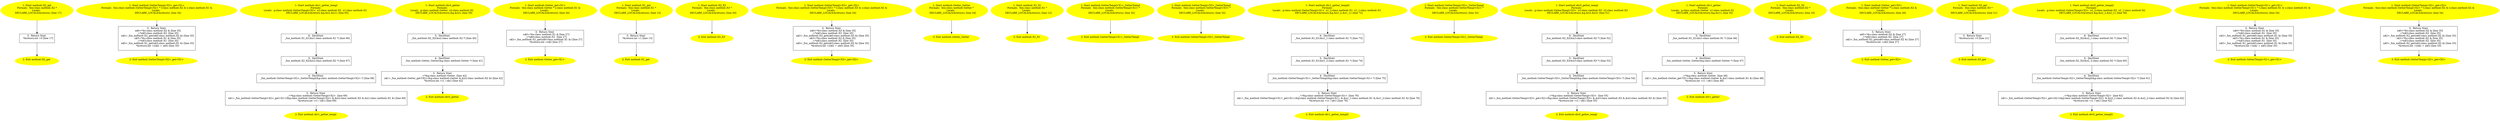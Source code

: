 /* @generated */
digraph iCFG {
"method::X2_get(_ZN6method2X23getEv).3f95c152d065b47a66bdd4899bf84447_3" [label="3:  Return Stmt \n   *&return:int =0 [line 17]\n " shape="box"]
	

	 "method::X2_get(_ZN6method2X23getEv).3f95c152d065b47a66bdd4899bf84447_3" -> "method::X2_get(_ZN6method2X23getEv).3f95c152d065b47a66bdd4899bf84447_2" ;
"method::X2_get(_ZN6method2X23getEv).3f95c152d065b47a66bdd4899bf84447_2" [label="2: Exit method::X2_get \n  " color=yellow style=filled]
	

"method::X2_get(_ZN6method2X23getEv).3f95c152d065b47a66bdd4899bf84447_1" [label="1: Start method::X2_get\nFormals:  this:class method::X2 *\nLocals:  \n   DECLARE_LOCALS(&return); [line 17]\n " color=yellow style=filled]
	

	 "method::X2_get(_ZN6method2X23getEv).3f95c152d065b47a66bdd4899bf84447_1" -> "method::X2_get(_ZN6method2X23getEv).3f95c152d065b47a66bdd4899bf84447_3" ;
"method::GetterTempl<X2>_get<X1>(_ZN6method11GetterTemplINS_2X2EE3getINS_2X1EEEiRS1_RT_).50eaec9bda9895bdc81a6c246d9ea459_3" [label="3:  Return Stmt \n   n$0=*&t:class method::X2 & [line 35]\n  _=*n$0:class method::X2  [line 35]\n  n$2=_fun_method::X2_get(n$0:class method::X2 &) [line 35]\n  n$3=*&s:class method::X1 & [line 35]\n  _=*n$3:class method::X1  [line 35]\n  n$5=_fun_method::X1_get(n$3:class method::X1 &) [line 35]\n  *&return:int =(n$2 + n$5) [line 35]\n " shape="box"]
	

	 "method::GetterTempl<X2>_get<X1>(_ZN6method11GetterTemplINS_2X2EE3getINS_2X1EEEiRS1_RT_).50eaec9bda9895bdc81a6c246d9ea459_3" -> "method::GetterTempl<X2>_get<X1>(_ZN6method11GetterTemplINS_2X2EE3getINS_2X1EEEiRS1_RT_).50eaec9bda9895bdc81a6c246d9ea459_2" ;
"method::GetterTempl<X2>_get<X1>(_ZN6method11GetterTemplINS_2X2EE3getINS_2X1EEEiRS1_RT_).50eaec9bda9895bdc81a6c246d9ea459_2" [label="2: Exit method::GetterTempl<X2>_get<X1> \n  " color=yellow style=filled]
	

"method::GetterTempl<X2>_get<X1>(_ZN6method11GetterTemplINS_2X2EE3getINS_2X1EEEiRS1_RT_).50eaec9bda9895bdc81a6c246d9ea459_1" [label="1: Start method::GetterTempl<X2>_get<X1>\nFormals:  this:class method::GetterTempl<X2> * t:class method::X2 & s:class method::X1 &\nLocals:  \n   DECLARE_LOCALS(&return); [line 34]\n " color=yellow style=filled]
	

	 "method::GetterTempl<X2>_get<X1>(_ZN6method11GetterTemplINS_2X2EE3getINS_2X1EEEiRS1_RT_).50eaec9bda9895bdc81a6c246d9ea459_1" -> "method::GetterTempl<X2>_get<X1>(_ZN6method11GetterTemplINS_2X2EE3getINS_2X1EEEiRS1_RT_).50eaec9bda9895bdc81a6c246d9ea459_3" ;
"method::div1_getter_templ{d41d8cd98f00b204e9800998ecf8427e_ZN6method17div1_getter_templEv}.d19286fd5cb40893bfa6b34994b7f95b_6" [label="6:  DeclStmt \n   _fun_method::X1_X1(&x1:class method::X1 *) [line 66]\n " shape="box"]
	

	 "method::div1_getter_templ{d41d8cd98f00b204e9800998ecf8427e_ZN6method17div1_getter_templEv}.d19286fd5cb40893bfa6b34994b7f95b_6" -> "method::div1_getter_templ{d41d8cd98f00b204e9800998ecf8427e_ZN6method17div1_getter_templEv}.d19286fd5cb40893bfa6b34994b7f95b_5" ;
"method::div1_getter_templ{d41d8cd98f00b204e9800998ecf8427e_ZN6method17div1_getter_templEv}.d19286fd5cb40893bfa6b34994b7f95b_5" [label="5:  DeclStmt \n   _fun_method::X2_X2(&x2:class method::X2 *) [line 67]\n " shape="box"]
	

	 "method::div1_getter_templ{d41d8cd98f00b204e9800998ecf8427e_ZN6method17div1_getter_templEv}.d19286fd5cb40893bfa6b34994b7f95b_5" -> "method::div1_getter_templ{d41d8cd98f00b204e9800998ecf8427e_ZN6method17div1_getter_templEv}.d19286fd5cb40893bfa6b34994b7f95b_4" ;
"method::div1_getter_templ{d41d8cd98f00b204e9800998ecf8427e_ZN6method17div1_getter_templEv}.d19286fd5cb40893bfa6b34994b7f95b_4" [label="4:  DeclStmt \n   _fun_method::GetterTempl<X2>_GetterTempl(&g:class method::GetterTempl<X2> *) [line 68]\n " shape="box"]
	

	 "method::div1_getter_templ{d41d8cd98f00b204e9800998ecf8427e_ZN6method17div1_getter_templEv}.d19286fd5cb40893bfa6b34994b7f95b_4" -> "method::div1_getter_templ{d41d8cd98f00b204e9800998ecf8427e_ZN6method17div1_getter_templEv}.d19286fd5cb40893bfa6b34994b7f95b_3" ;
"method::div1_getter_templ{d41d8cd98f00b204e9800998ecf8427e_ZN6method17div1_getter_templEv}.d19286fd5cb40893bfa6b34994b7f95b_3" [label="3:  Return Stmt \n   _=*&g:class method::GetterTempl<X2>  [line 69]\n  n$1=_fun_method::GetterTempl<X2>_get<X1>(&g:class method::GetterTempl<X2> &,&x2:class method::X2 &,&x1:class method::X1 &) [line 69]\n  *&return:int =(1 / n$1) [line 69]\n " shape="box"]
	

	 "method::div1_getter_templ{d41d8cd98f00b204e9800998ecf8427e_ZN6method17div1_getter_templEv}.d19286fd5cb40893bfa6b34994b7f95b_3" -> "method::div1_getter_templ{d41d8cd98f00b204e9800998ecf8427e_ZN6method17div1_getter_templEv}.d19286fd5cb40893bfa6b34994b7f95b_2" ;
"method::div1_getter_templ{d41d8cd98f00b204e9800998ecf8427e_ZN6method17div1_getter_templEv}.d19286fd5cb40893bfa6b34994b7f95b_2" [label="2: Exit method::div1_getter_templ \n  " color=yellow style=filled]
	

"method::div1_getter_templ{d41d8cd98f00b204e9800998ecf8427e_ZN6method17div1_getter_templEv}.d19286fd5cb40893bfa6b34994b7f95b_1" [label="1: Start method::div1_getter_templ\nFormals: \nLocals:  g:class method::GetterTempl<X2>  x2:class method::X2  x1:class method::X1  \n   DECLARE_LOCALS(&return,&g,&x2,&x1); [line 65]\n " color=yellow style=filled]
	

	 "method::div1_getter_templ{d41d8cd98f00b204e9800998ecf8427e_ZN6method17div1_getter_templEv}.d19286fd5cb40893bfa6b34994b7f95b_1" -> "method::div1_getter_templ{d41d8cd98f00b204e9800998ecf8427e_ZN6method17div1_getter_templEv}.d19286fd5cb40893bfa6b34994b7f95b_6" ;
"method::div0_getter{d41d8cd98f00b204e9800998ecf8427e_ZN6method11div0_getterEv}.b3a69879844798f94a8c9941bccd13fb_5" [label="5:  DeclStmt \n   _fun_method::X2_X2(&x2:class method::X2 *) [line 40]\n " shape="box"]
	

	 "method::div0_getter{d41d8cd98f00b204e9800998ecf8427e_ZN6method11div0_getterEv}.b3a69879844798f94a8c9941bccd13fb_5" -> "method::div0_getter{d41d8cd98f00b204e9800998ecf8427e_ZN6method11div0_getterEv}.b3a69879844798f94a8c9941bccd13fb_4" ;
"method::div0_getter{d41d8cd98f00b204e9800998ecf8427e_ZN6method11div0_getterEv}.b3a69879844798f94a8c9941bccd13fb_4" [label="4:  DeclStmt \n   _fun_method::Getter_Getter(&g:class method::Getter *) [line 41]\n " shape="box"]
	

	 "method::div0_getter{d41d8cd98f00b204e9800998ecf8427e_ZN6method11div0_getterEv}.b3a69879844798f94a8c9941bccd13fb_4" -> "method::div0_getter{d41d8cd98f00b204e9800998ecf8427e_ZN6method11div0_getterEv}.b3a69879844798f94a8c9941bccd13fb_3" ;
"method::div0_getter{d41d8cd98f00b204e9800998ecf8427e_ZN6method11div0_getterEv}.b3a69879844798f94a8c9941bccd13fb_3" [label="3:  Return Stmt \n   _=*&g:class method::Getter  [line 42]\n  n$1=_fun_method::Getter_get<X2>(&g:class method::Getter &,&x2:class method::X2 &) [line 42]\n  *&return:int =(1 / n$1) [line 42]\n " shape="box"]
	

	 "method::div0_getter{d41d8cd98f00b204e9800998ecf8427e_ZN6method11div0_getterEv}.b3a69879844798f94a8c9941bccd13fb_3" -> "method::div0_getter{d41d8cd98f00b204e9800998ecf8427e_ZN6method11div0_getterEv}.b3a69879844798f94a8c9941bccd13fb_2" ;
"method::div0_getter{d41d8cd98f00b204e9800998ecf8427e_ZN6method11div0_getterEv}.b3a69879844798f94a8c9941bccd13fb_2" [label="2: Exit method::div0_getter \n  " color=yellow style=filled]
	

"method::div0_getter{d41d8cd98f00b204e9800998ecf8427e_ZN6method11div0_getterEv}.b3a69879844798f94a8c9941bccd13fb_1" [label="1: Start method::div0_getter\nFormals: \nLocals:  g:class method::Getter  x2:class method::X2  \n   DECLARE_LOCALS(&return,&g,&x2); [line 39]\n " color=yellow style=filled]
	

	 "method::div0_getter{d41d8cd98f00b204e9800998ecf8427e_ZN6method11div0_getterEv}.b3a69879844798f94a8c9941bccd13fb_1" -> "method::div0_getter{d41d8cd98f00b204e9800998ecf8427e_ZN6method11div0_getterEv}.b3a69879844798f94a8c9941bccd13fb_5" ;
"method::Getter_get<X1>(_ZN6method6Getter3getINS_2X1EEEiRT_).80d274ae0eea8a42827f3ee5d82d22ec_3" [label="3:  Return Stmt \n   n$0=*&s:class method::X1 & [line 27]\n  _=*n$0:class method::X1  [line 27]\n  n$2=_fun_method::X1_get(n$0:class method::X1 &) [line 27]\n  *&return:int =n$2 [line 27]\n " shape="box"]
	

	 "method::Getter_get<X1>(_ZN6method6Getter3getINS_2X1EEEiRT_).80d274ae0eea8a42827f3ee5d82d22ec_3" -> "method::Getter_get<X1>(_ZN6method6Getter3getINS_2X1EEEiRT_).80d274ae0eea8a42827f3ee5d82d22ec_2" ;
"method::Getter_get<X1>(_ZN6method6Getter3getINS_2X1EEEiRT_).80d274ae0eea8a42827f3ee5d82d22ec_2" [label="2: Exit method::Getter_get<X1> \n  " color=yellow style=filled]
	

"method::Getter_get<X1>(_ZN6method6Getter3getINS_2X1EEEiRT_).80d274ae0eea8a42827f3ee5d82d22ec_1" [label="1: Start method::Getter_get<X1>\nFormals:  this:class method::Getter * s:class method::X1 &\nLocals:  \n   DECLARE_LOCALS(&return); [line 26]\n " color=yellow style=filled]
	

	 "method::Getter_get<X1>(_ZN6method6Getter3getINS_2X1EEEiRT_).80d274ae0eea8a42827f3ee5d82d22ec_1" -> "method::Getter_get<X1>(_ZN6method6Getter3getINS_2X1EEEiRT_).80d274ae0eea8a42827f3ee5d82d22ec_3" ;
"method::X1_get(_ZN6method2X13getEv).c19bee41d10fec73ba5982eab7aff9bc_3" [label="3:  Return Stmt \n   *&return:int =1 [line 13]\n " shape="box"]
	

	 "method::X1_get(_ZN6method2X13getEv).c19bee41d10fec73ba5982eab7aff9bc_3" -> "method::X1_get(_ZN6method2X13getEv).c19bee41d10fec73ba5982eab7aff9bc_2" ;
"method::X1_get(_ZN6method2X13getEv).c19bee41d10fec73ba5982eab7aff9bc_2" [label="2: Exit method::X1_get \n  " color=yellow style=filled]
	

"method::X1_get(_ZN6method2X13getEv).c19bee41d10fec73ba5982eab7aff9bc_1" [label="1: Start method::X1_get\nFormals:  this:class method::X1 *\nLocals:  \n   DECLARE_LOCALS(&return); [line 13]\n " color=yellow style=filled]
	

	 "method::X1_get(_ZN6method2X13getEv).c19bee41d10fec73ba5982eab7aff9bc_1" -> "method::X1_get(_ZN6method2X13getEv).c19bee41d10fec73ba5982eab7aff9bc_3" ;
"method::X3_X3{_ZN6method2X3C1Ev}.4a21083a9d67665819c3bb8a34a23eb1_2" [label="2: Exit method::X3_X3 \n  " color=yellow style=filled]
	

"method::X3_X3{_ZN6method2X3C1Ev}.4a21083a9d67665819c3bb8a34a23eb1_1" [label="1: Start method::X3_X3\nFormals:  this:class method::X3 *\nLocals:  \n   DECLARE_LOCALS(&return); [line 20]\n " color=yellow style=filled]
	

	 "method::X3_X3{_ZN6method2X3C1Ev}.4a21083a9d67665819c3bb8a34a23eb1_1" -> "method::X3_X3{_ZN6method2X3C1Ev}.4a21083a9d67665819c3bb8a34a23eb1_2" ;
"method::GetterTempl<X3>_get<X2>(_ZN6method11GetterTemplINS_2X3EE3getINS_2X2EEEiRS1_RT_).d93b4f2835d5b2fd36296c63e70f58c2_3" [label="3:  Return Stmt \n   n$0=*&t:class method::X3 & [line 35]\n  _=*n$0:class method::X3  [line 35]\n  n$2=_fun_method::X3_get(n$0:class method::X3 &) [line 35]\n  n$3=*&s:class method::X2 & [line 35]\n  _=*n$3:class method::X2  [line 35]\n  n$5=_fun_method::X2_get(n$3:class method::X2 &) [line 35]\n  *&return:int =(n$2 + n$5) [line 35]\n " shape="box"]
	

	 "method::GetterTempl<X3>_get<X2>(_ZN6method11GetterTemplINS_2X3EE3getINS_2X2EEEiRS1_RT_).d93b4f2835d5b2fd36296c63e70f58c2_3" -> "method::GetterTempl<X3>_get<X2>(_ZN6method11GetterTemplINS_2X3EE3getINS_2X2EEEiRS1_RT_).d93b4f2835d5b2fd36296c63e70f58c2_2" ;
"method::GetterTempl<X3>_get<X2>(_ZN6method11GetterTemplINS_2X3EE3getINS_2X2EEEiRS1_RT_).d93b4f2835d5b2fd36296c63e70f58c2_2" [label="2: Exit method::GetterTempl<X3>_get<X2> \n  " color=yellow style=filled]
	

"method::GetterTempl<X3>_get<X2>(_ZN6method11GetterTemplINS_2X3EE3getINS_2X2EEEiRS1_RT_).d93b4f2835d5b2fd36296c63e70f58c2_1" [label="1: Start method::GetterTempl<X3>_get<X2>\nFormals:  this:class method::GetterTempl<X3> * t:class method::X3 & s:class method::X2 &\nLocals:  \n   DECLARE_LOCALS(&return); [line 34]\n " color=yellow style=filled]
	

	 "method::GetterTempl<X3>_get<X2>(_ZN6method11GetterTemplINS_2X3EE3getINS_2X2EEEiRS1_RT_).d93b4f2835d5b2fd36296c63e70f58c2_1" -> "method::GetterTempl<X3>_get<X2>(_ZN6method11GetterTemplINS_2X3EE3getINS_2X2EEEiRS1_RT_).d93b4f2835d5b2fd36296c63e70f58c2_3" ;
"method::Getter_Getter{_ZN6method6GetterC1Ev}.da94695cba54f2d041689230d7249330_2" [label="2: Exit method::Getter_Getter \n  " color=yellow style=filled]
	

"method::Getter_Getter{_ZN6method6GetterC1Ev}.da94695cba54f2d041689230d7249330_1" [label="1: Start method::Getter_Getter\nFormals:  this:class method::Getter *\nLocals:  \n   DECLARE_LOCALS(&return); [line 24]\n " color=yellow style=filled]
	

	 "method::Getter_Getter{_ZN6method6GetterC1Ev}.da94695cba54f2d041689230d7249330_1" -> "method::Getter_Getter{_ZN6method6GetterC1Ev}.da94695cba54f2d041689230d7249330_2" ;
"method::X1_X1{_ZN6method2X1C1Ev}.8cb38ad325fedb5620011ba6bd7680c1_2" [label="2: Exit method::X1_X1 \n  " color=yellow style=filled]
	

"method::X1_X1{_ZN6method2X1C1Ev}.8cb38ad325fedb5620011ba6bd7680c1_1" [label="1: Start method::X1_X1\nFormals:  this:class method::X1 *\nLocals:  \n   DECLARE_LOCALS(&return); [line 12]\n " color=yellow style=filled]
	

	 "method::X1_X1{_ZN6method2X1C1Ev}.8cb38ad325fedb5620011ba6bd7680c1_1" -> "method::X1_X1{_ZN6method2X1C1Ev}.8cb38ad325fedb5620011ba6bd7680c1_2" ;
"method::GetterTempl<X1>_GetterTempl{_ZN6method11GetterTemplINS_2X1EEC1Ev}.437eaf33f694c0d050cfba2776c18593_2" [label="2: Exit method::GetterTempl<X1>_GetterTempl \n  " color=yellow style=filled]
	

"method::GetterTempl<X1>_GetterTempl{_ZN6method11GetterTemplINS_2X1EEC1Ev}.437eaf33f694c0d050cfba2776c18593_1" [label="1: Start method::GetterTempl<X1>_GetterTempl\nFormals:  this:class method::GetterTempl<X1> *\nLocals:  \n   DECLARE_LOCALS(&return); [line 32]\n " color=yellow style=filled]
	

	 "method::GetterTempl<X1>_GetterTempl{_ZN6method11GetterTemplINS_2X1EEC1Ev}.437eaf33f694c0d050cfba2776c18593_1" -> "method::GetterTempl<X1>_GetterTempl{_ZN6method11GetterTemplINS_2X1EEC1Ev}.437eaf33f694c0d050cfba2776c18593_2" ;
"method::GetterTempl<X3>_GetterTempl{_ZN6method11GetterTemplINS_2X3EEC1Ev}.456ed7970a3c5fb7ada2553bbce85a95_2" [label="2: Exit method::GetterTempl<X3>_GetterTempl \n  " color=yellow style=filled]
	

"method::GetterTempl<X3>_GetterTempl{_ZN6method11GetterTemplINS_2X3EEC1Ev}.456ed7970a3c5fb7ada2553bbce85a95_1" [label="1: Start method::GetterTempl<X3>_GetterTempl\nFormals:  this:class method::GetterTempl<X3> *\nLocals:  \n   DECLARE_LOCALS(&return); [line 32]\n " color=yellow style=filled]
	

	 "method::GetterTempl<X3>_GetterTempl{_ZN6method11GetterTemplINS_2X3EEC1Ev}.456ed7970a3c5fb7ada2553bbce85a95_1" -> "method::GetterTempl<X3>_GetterTempl{_ZN6method11GetterTemplINS_2X3EEC1Ev}.456ed7970a3c5fb7ada2553bbce85a95_2" ;
"method::div1_getter_templ2{d41d8cd98f00b204e9800998ecf8427e_ZN6method18div1_getter_templ2Ev}.e7b161dce40ef80e85fd9f2ccc57e6ec_6" [label="6:  DeclStmt \n   _fun_method::X1_X1(&x1_1:class method::X1 *) [line 73]\n " shape="box"]
	

	 "method::div1_getter_templ2{d41d8cd98f00b204e9800998ecf8427e_ZN6method18div1_getter_templ2Ev}.e7b161dce40ef80e85fd9f2ccc57e6ec_6" -> "method::div1_getter_templ2{d41d8cd98f00b204e9800998ecf8427e_ZN6method18div1_getter_templ2Ev}.e7b161dce40ef80e85fd9f2ccc57e6ec_5" ;
"method::div1_getter_templ2{d41d8cd98f00b204e9800998ecf8427e_ZN6method18div1_getter_templ2Ev}.e7b161dce40ef80e85fd9f2ccc57e6ec_5" [label="5:  DeclStmt \n   _fun_method::X1_X1(&x1_2:class method::X1 *) [line 74]\n " shape="box"]
	

	 "method::div1_getter_templ2{d41d8cd98f00b204e9800998ecf8427e_ZN6method18div1_getter_templ2Ev}.e7b161dce40ef80e85fd9f2ccc57e6ec_5" -> "method::div1_getter_templ2{d41d8cd98f00b204e9800998ecf8427e_ZN6method18div1_getter_templ2Ev}.e7b161dce40ef80e85fd9f2ccc57e6ec_4" ;
"method::div1_getter_templ2{d41d8cd98f00b204e9800998ecf8427e_ZN6method18div1_getter_templ2Ev}.e7b161dce40ef80e85fd9f2ccc57e6ec_4" [label="4:  DeclStmt \n   _fun_method::GetterTempl<X1>_GetterTempl(&g:class method::GetterTempl<X1> *) [line 75]\n " shape="box"]
	

	 "method::div1_getter_templ2{d41d8cd98f00b204e9800998ecf8427e_ZN6method18div1_getter_templ2Ev}.e7b161dce40ef80e85fd9f2ccc57e6ec_4" -> "method::div1_getter_templ2{d41d8cd98f00b204e9800998ecf8427e_ZN6method18div1_getter_templ2Ev}.e7b161dce40ef80e85fd9f2ccc57e6ec_3" ;
"method::div1_getter_templ2{d41d8cd98f00b204e9800998ecf8427e_ZN6method18div1_getter_templ2Ev}.e7b161dce40ef80e85fd9f2ccc57e6ec_3" [label="3:  Return Stmt \n   _=*&g:class method::GetterTempl<X1>  [line 76]\n  n$1=_fun_method::GetterTempl<X1>_get<X1>(&g:class method::GetterTempl<X1> &,&x1_1:class method::X1 &,&x1_2:class method::X1 &) [line 76]\n  *&return:int =(1 / n$1) [line 76]\n " shape="box"]
	

	 "method::div1_getter_templ2{d41d8cd98f00b204e9800998ecf8427e_ZN6method18div1_getter_templ2Ev}.e7b161dce40ef80e85fd9f2ccc57e6ec_3" -> "method::div1_getter_templ2{d41d8cd98f00b204e9800998ecf8427e_ZN6method18div1_getter_templ2Ev}.e7b161dce40ef80e85fd9f2ccc57e6ec_2" ;
"method::div1_getter_templ2{d41d8cd98f00b204e9800998ecf8427e_ZN6method18div1_getter_templ2Ev}.e7b161dce40ef80e85fd9f2ccc57e6ec_2" [label="2: Exit method::div1_getter_templ2 \n  " color=yellow style=filled]
	

"method::div1_getter_templ2{d41d8cd98f00b204e9800998ecf8427e_ZN6method18div1_getter_templ2Ev}.e7b161dce40ef80e85fd9f2ccc57e6ec_1" [label="1: Start method::div1_getter_templ2\nFormals: \nLocals:  g:class method::GetterTempl<X1>  x1_2:class method::X1  x1_1:class method::X1  \n   DECLARE_LOCALS(&return,&g,&x1_2,&x1_1); [line 72]\n " color=yellow style=filled]
	

	 "method::div1_getter_templ2{d41d8cd98f00b204e9800998ecf8427e_ZN6method18div1_getter_templ2Ev}.e7b161dce40ef80e85fd9f2ccc57e6ec_1" -> "method::div1_getter_templ2{d41d8cd98f00b204e9800998ecf8427e_ZN6method18div1_getter_templ2Ev}.e7b161dce40ef80e85fd9f2ccc57e6ec_6" ;
"method::GetterTempl<X2>_GetterTempl{_ZN6method11GetterTemplINS_2X2EEC1Ev}.f096fcbcaf25ca13b754a9505447ff1c_2" [label="2: Exit method::GetterTempl<X2>_GetterTempl \n  " color=yellow style=filled]
	

"method::GetterTempl<X2>_GetterTempl{_ZN6method11GetterTemplINS_2X2EEC1Ev}.f096fcbcaf25ca13b754a9505447ff1c_1" [label="1: Start method::GetterTempl<X2>_GetterTempl\nFormals:  this:class method::GetterTempl<X2> *\nLocals:  \n   DECLARE_LOCALS(&return); [line 32]\n " color=yellow style=filled]
	

	 "method::GetterTempl<X2>_GetterTempl{_ZN6method11GetterTemplINS_2X2EEC1Ev}.f096fcbcaf25ca13b754a9505447ff1c_1" -> "method::GetterTempl<X2>_GetterTempl{_ZN6method11GetterTemplINS_2X2EEC1Ev}.f096fcbcaf25ca13b754a9505447ff1c_2" ;
"method::div0_getter_templ{d41d8cd98f00b204e9800998ecf8427e_ZN6method17div0_getter_templEv}.dac1de8ac6cd3930269c17ae1cb619f3_6" [label="6:  DeclStmt \n   _fun_method::X2_X2(&x2:class method::X2 *) [line 52]\n " shape="box"]
	

	 "method::div0_getter_templ{d41d8cd98f00b204e9800998ecf8427e_ZN6method17div0_getter_templEv}.dac1de8ac6cd3930269c17ae1cb619f3_6" -> "method::div0_getter_templ{d41d8cd98f00b204e9800998ecf8427e_ZN6method17div0_getter_templEv}.dac1de8ac6cd3930269c17ae1cb619f3_5" ;
"method::div0_getter_templ{d41d8cd98f00b204e9800998ecf8427e_ZN6method17div0_getter_templEv}.dac1de8ac6cd3930269c17ae1cb619f3_5" [label="5:  DeclStmt \n   _fun_method::X3_X3(&x3:class method::X3 *) [line 53]\n " shape="box"]
	

	 "method::div0_getter_templ{d41d8cd98f00b204e9800998ecf8427e_ZN6method17div0_getter_templEv}.dac1de8ac6cd3930269c17ae1cb619f3_5" -> "method::div0_getter_templ{d41d8cd98f00b204e9800998ecf8427e_ZN6method17div0_getter_templEv}.dac1de8ac6cd3930269c17ae1cb619f3_4" ;
"method::div0_getter_templ{d41d8cd98f00b204e9800998ecf8427e_ZN6method17div0_getter_templEv}.dac1de8ac6cd3930269c17ae1cb619f3_4" [label="4:  DeclStmt \n   _fun_method::GetterTempl<X3>_GetterTempl(&g:class method::GetterTempl<X3> *) [line 54]\n " shape="box"]
	

	 "method::div0_getter_templ{d41d8cd98f00b204e9800998ecf8427e_ZN6method17div0_getter_templEv}.dac1de8ac6cd3930269c17ae1cb619f3_4" -> "method::div0_getter_templ{d41d8cd98f00b204e9800998ecf8427e_ZN6method17div0_getter_templEv}.dac1de8ac6cd3930269c17ae1cb619f3_3" ;
"method::div0_getter_templ{d41d8cd98f00b204e9800998ecf8427e_ZN6method17div0_getter_templEv}.dac1de8ac6cd3930269c17ae1cb619f3_3" [label="3:  Return Stmt \n   _=*&g:class method::GetterTempl<X3>  [line 55]\n  n$1=_fun_method::GetterTempl<X3>_get<X2>(&g:class method::GetterTempl<X3> &,&x3:class method::X3 &,&x2:class method::X2 &) [line 55]\n  *&return:int =(1 / n$1) [line 55]\n " shape="box"]
	

	 "method::div0_getter_templ{d41d8cd98f00b204e9800998ecf8427e_ZN6method17div0_getter_templEv}.dac1de8ac6cd3930269c17ae1cb619f3_3" -> "method::div0_getter_templ{d41d8cd98f00b204e9800998ecf8427e_ZN6method17div0_getter_templEv}.dac1de8ac6cd3930269c17ae1cb619f3_2" ;
"method::div0_getter_templ{d41d8cd98f00b204e9800998ecf8427e_ZN6method17div0_getter_templEv}.dac1de8ac6cd3930269c17ae1cb619f3_2" [label="2: Exit method::div0_getter_templ \n  " color=yellow style=filled]
	

"method::div0_getter_templ{d41d8cd98f00b204e9800998ecf8427e_ZN6method17div0_getter_templEv}.dac1de8ac6cd3930269c17ae1cb619f3_1" [label="1: Start method::div0_getter_templ\nFormals: \nLocals:  g:class method::GetterTempl<X3>  x3:class method::X3  x2:class method::X2  \n   DECLARE_LOCALS(&return,&g,&x3,&x2); [line 51]\n " color=yellow style=filled]
	

	 "method::div0_getter_templ{d41d8cd98f00b204e9800998ecf8427e_ZN6method17div0_getter_templEv}.dac1de8ac6cd3930269c17ae1cb619f3_1" -> "method::div0_getter_templ{d41d8cd98f00b204e9800998ecf8427e_ZN6method17div0_getter_templEv}.dac1de8ac6cd3930269c17ae1cb619f3_6" ;
"method::div1_getter{d41d8cd98f00b204e9800998ecf8427e_ZN6method11div1_getterEv}.03b758f8577af551d06f352c5c64124a_5" [label="5:  DeclStmt \n   _fun_method::X1_X1(&x1:class method::X1 *) [line 46]\n " shape="box"]
	

	 "method::div1_getter{d41d8cd98f00b204e9800998ecf8427e_ZN6method11div1_getterEv}.03b758f8577af551d06f352c5c64124a_5" -> "method::div1_getter{d41d8cd98f00b204e9800998ecf8427e_ZN6method11div1_getterEv}.03b758f8577af551d06f352c5c64124a_4" ;
"method::div1_getter{d41d8cd98f00b204e9800998ecf8427e_ZN6method11div1_getterEv}.03b758f8577af551d06f352c5c64124a_4" [label="4:  DeclStmt \n   _fun_method::Getter_Getter(&g:class method::Getter *) [line 47]\n " shape="box"]
	

	 "method::div1_getter{d41d8cd98f00b204e9800998ecf8427e_ZN6method11div1_getterEv}.03b758f8577af551d06f352c5c64124a_4" -> "method::div1_getter{d41d8cd98f00b204e9800998ecf8427e_ZN6method11div1_getterEv}.03b758f8577af551d06f352c5c64124a_3" ;
"method::div1_getter{d41d8cd98f00b204e9800998ecf8427e_ZN6method11div1_getterEv}.03b758f8577af551d06f352c5c64124a_3" [label="3:  Return Stmt \n   _=*&g:class method::Getter  [line 48]\n  n$1=_fun_method::Getter_get<X1>(&g:class method::Getter &,&x1:class method::X1 &) [line 48]\n  *&return:int =(1 / n$1) [line 48]\n " shape="box"]
	

	 "method::div1_getter{d41d8cd98f00b204e9800998ecf8427e_ZN6method11div1_getterEv}.03b758f8577af551d06f352c5c64124a_3" -> "method::div1_getter{d41d8cd98f00b204e9800998ecf8427e_ZN6method11div1_getterEv}.03b758f8577af551d06f352c5c64124a_2" ;
"method::div1_getter{d41d8cd98f00b204e9800998ecf8427e_ZN6method11div1_getterEv}.03b758f8577af551d06f352c5c64124a_2" [label="2: Exit method::div1_getter \n  " color=yellow style=filled]
	

"method::div1_getter{d41d8cd98f00b204e9800998ecf8427e_ZN6method11div1_getterEv}.03b758f8577af551d06f352c5c64124a_1" [label="1: Start method::div1_getter\nFormals: \nLocals:  g:class method::Getter  x1:class method::X1  \n   DECLARE_LOCALS(&return,&g,&x1); [line 45]\n " color=yellow style=filled]
	

	 "method::div1_getter{d41d8cd98f00b204e9800998ecf8427e_ZN6method11div1_getterEv}.03b758f8577af551d06f352c5c64124a_1" -> "method::div1_getter{d41d8cd98f00b204e9800998ecf8427e_ZN6method11div1_getterEv}.03b758f8577af551d06f352c5c64124a_5" ;
"method::X2_X2{_ZN6method2X2C1Ev}.0e26302c6141b4417297e231825a8f30_2" [label="2: Exit method::X2_X2 \n  " color=yellow style=filled]
	

"method::X2_X2{_ZN6method2X2C1Ev}.0e26302c6141b4417297e231825a8f30_1" [label="1: Start method::X2_X2\nFormals:  this:class method::X2 *\nLocals:  \n   DECLARE_LOCALS(&return); [line 16]\n " color=yellow style=filled]
	

	 "method::X2_X2{_ZN6method2X2C1Ev}.0e26302c6141b4417297e231825a8f30_1" -> "method::X2_X2{_ZN6method2X2C1Ev}.0e26302c6141b4417297e231825a8f30_2" ;
"method::Getter_get<X2>(_ZN6method6Getter3getINS_2X2EEEiRT_).f1459c43231792fae979e813829e9a89_3" [label="3:  Return Stmt \n   n$0=*&s:class method::X2 & [line 27]\n  _=*n$0:class method::X2  [line 27]\n  n$2=_fun_method::X2_get(n$0:class method::X2 &) [line 27]\n  *&return:int =n$2 [line 27]\n " shape="box"]
	

	 "method::Getter_get<X2>(_ZN6method6Getter3getINS_2X2EEEiRT_).f1459c43231792fae979e813829e9a89_3" -> "method::Getter_get<X2>(_ZN6method6Getter3getINS_2X2EEEiRT_).f1459c43231792fae979e813829e9a89_2" ;
"method::Getter_get<X2>(_ZN6method6Getter3getINS_2X2EEEiRT_).f1459c43231792fae979e813829e9a89_2" [label="2: Exit method::Getter_get<X2> \n  " color=yellow style=filled]
	

"method::Getter_get<X2>(_ZN6method6Getter3getINS_2X2EEEiRT_).f1459c43231792fae979e813829e9a89_1" [label="1: Start method::Getter_get<X2>\nFormals:  this:class method::Getter * s:class method::X2 &\nLocals:  \n   DECLARE_LOCALS(&return); [line 26]\n " color=yellow style=filled]
	

	 "method::Getter_get<X2>(_ZN6method6Getter3getINS_2X2EEEiRT_).f1459c43231792fae979e813829e9a89_1" -> "method::Getter_get<X2>(_ZN6method6Getter3getINS_2X2EEEiRT_).f1459c43231792fae979e813829e9a89_3" ;
"method::X3_get(_ZN6method2X33getEv).11ad10e5bda3b9c50c787dd79afd7cd9_3" [label="3:  Return Stmt \n   *&return:int =0 [line 21]\n " shape="box"]
	

	 "method::X3_get(_ZN6method2X33getEv).11ad10e5bda3b9c50c787dd79afd7cd9_3" -> "method::X3_get(_ZN6method2X33getEv).11ad10e5bda3b9c50c787dd79afd7cd9_2" ;
"method::X3_get(_ZN6method2X33getEv).11ad10e5bda3b9c50c787dd79afd7cd9_2" [label="2: Exit method::X3_get \n  " color=yellow style=filled]
	

"method::X3_get(_ZN6method2X33getEv).11ad10e5bda3b9c50c787dd79afd7cd9_1" [label="1: Start method::X3_get\nFormals:  this:class method::X3 *\nLocals:  \n   DECLARE_LOCALS(&return); [line 21]\n " color=yellow style=filled]
	

	 "method::X3_get(_ZN6method2X33getEv).11ad10e5bda3b9c50c787dd79afd7cd9_1" -> "method::X3_get(_ZN6method2X33getEv).11ad10e5bda3b9c50c787dd79afd7cd9_3" ;
"method::div0_getter_templ2{d41d8cd98f00b204e9800998ecf8427e_ZN6method18div0_getter_templ2Ev}.c3f10a7ebfb57bae5844dff8aaa7255c_6" [label="6:  DeclStmt \n   _fun_method::X2_X2(&x2_1:class method::X2 *) [line 59]\n " shape="box"]
	

	 "method::div0_getter_templ2{d41d8cd98f00b204e9800998ecf8427e_ZN6method18div0_getter_templ2Ev}.c3f10a7ebfb57bae5844dff8aaa7255c_6" -> "method::div0_getter_templ2{d41d8cd98f00b204e9800998ecf8427e_ZN6method18div0_getter_templ2Ev}.c3f10a7ebfb57bae5844dff8aaa7255c_5" ;
"method::div0_getter_templ2{d41d8cd98f00b204e9800998ecf8427e_ZN6method18div0_getter_templ2Ev}.c3f10a7ebfb57bae5844dff8aaa7255c_5" [label="5:  DeclStmt \n   _fun_method::X2_X2(&x2_2:class method::X2 *) [line 60]\n " shape="box"]
	

	 "method::div0_getter_templ2{d41d8cd98f00b204e9800998ecf8427e_ZN6method18div0_getter_templ2Ev}.c3f10a7ebfb57bae5844dff8aaa7255c_5" -> "method::div0_getter_templ2{d41d8cd98f00b204e9800998ecf8427e_ZN6method18div0_getter_templ2Ev}.c3f10a7ebfb57bae5844dff8aaa7255c_4" ;
"method::div0_getter_templ2{d41d8cd98f00b204e9800998ecf8427e_ZN6method18div0_getter_templ2Ev}.c3f10a7ebfb57bae5844dff8aaa7255c_4" [label="4:  DeclStmt \n   _fun_method::GetterTempl<X2>_GetterTempl(&g:class method::GetterTempl<X2> *) [line 61]\n " shape="box"]
	

	 "method::div0_getter_templ2{d41d8cd98f00b204e9800998ecf8427e_ZN6method18div0_getter_templ2Ev}.c3f10a7ebfb57bae5844dff8aaa7255c_4" -> "method::div0_getter_templ2{d41d8cd98f00b204e9800998ecf8427e_ZN6method18div0_getter_templ2Ev}.c3f10a7ebfb57bae5844dff8aaa7255c_3" ;
"method::div0_getter_templ2{d41d8cd98f00b204e9800998ecf8427e_ZN6method18div0_getter_templ2Ev}.c3f10a7ebfb57bae5844dff8aaa7255c_3" [label="3:  Return Stmt \n   _=*&g:class method::GetterTempl<X2>  [line 62]\n  n$1=_fun_method::GetterTempl<X2>_get<X2>(&g:class method::GetterTempl<X2> &,&x2_1:class method::X2 &,&x2_2:class method::X2 &) [line 62]\n  *&return:int =(1 / n$1) [line 62]\n " shape="box"]
	

	 "method::div0_getter_templ2{d41d8cd98f00b204e9800998ecf8427e_ZN6method18div0_getter_templ2Ev}.c3f10a7ebfb57bae5844dff8aaa7255c_3" -> "method::div0_getter_templ2{d41d8cd98f00b204e9800998ecf8427e_ZN6method18div0_getter_templ2Ev}.c3f10a7ebfb57bae5844dff8aaa7255c_2" ;
"method::div0_getter_templ2{d41d8cd98f00b204e9800998ecf8427e_ZN6method18div0_getter_templ2Ev}.c3f10a7ebfb57bae5844dff8aaa7255c_2" [label="2: Exit method::div0_getter_templ2 \n  " color=yellow style=filled]
	

"method::div0_getter_templ2{d41d8cd98f00b204e9800998ecf8427e_ZN6method18div0_getter_templ2Ev}.c3f10a7ebfb57bae5844dff8aaa7255c_1" [label="1: Start method::div0_getter_templ2\nFormals: \nLocals:  g:class method::GetterTempl<X2>  x2_2:class method::X2  x2_1:class method::X2  \n   DECLARE_LOCALS(&return,&g,&x2_2,&x2_1); [line 58]\n " color=yellow style=filled]
	

	 "method::div0_getter_templ2{d41d8cd98f00b204e9800998ecf8427e_ZN6method18div0_getter_templ2Ev}.c3f10a7ebfb57bae5844dff8aaa7255c_1" -> "method::div0_getter_templ2{d41d8cd98f00b204e9800998ecf8427e_ZN6method18div0_getter_templ2Ev}.c3f10a7ebfb57bae5844dff8aaa7255c_6" ;
"method::GetterTempl<X1>_get<X1>(_ZN6method11GetterTemplINS_2X1EE3getIS1_EEiRS1_RT_).cfdb3dd8a7f15c49f42389f94b3f8bc7_3" [label="3:  Return Stmt \n   n$0=*&t:class method::X1 & [line 35]\n  _=*n$0:class method::X1  [line 35]\n  n$2=_fun_method::X1_get(n$0:class method::X1 &) [line 35]\n  n$3=*&s:class method::X1 & [line 35]\n  _=*n$3:class method::X1  [line 35]\n  n$5=_fun_method::X1_get(n$3:class method::X1 &) [line 35]\n  *&return:int =(n$2 + n$5) [line 35]\n " shape="box"]
	

	 "method::GetterTempl<X1>_get<X1>(_ZN6method11GetterTemplINS_2X1EE3getIS1_EEiRS1_RT_).cfdb3dd8a7f15c49f42389f94b3f8bc7_3" -> "method::GetterTempl<X1>_get<X1>(_ZN6method11GetterTemplINS_2X1EE3getIS1_EEiRS1_RT_).cfdb3dd8a7f15c49f42389f94b3f8bc7_2" ;
"method::GetterTempl<X1>_get<X1>(_ZN6method11GetterTemplINS_2X1EE3getIS1_EEiRS1_RT_).cfdb3dd8a7f15c49f42389f94b3f8bc7_2" [label="2: Exit method::GetterTempl<X1>_get<X1> \n  " color=yellow style=filled]
	

"method::GetterTempl<X1>_get<X1>(_ZN6method11GetterTemplINS_2X1EE3getIS1_EEiRS1_RT_).cfdb3dd8a7f15c49f42389f94b3f8bc7_1" [label="1: Start method::GetterTempl<X1>_get<X1>\nFormals:  this:class method::GetterTempl<X1> * t:class method::X1 & s:class method::X1 &\nLocals:  \n   DECLARE_LOCALS(&return); [line 34]\n " color=yellow style=filled]
	

	 "method::GetterTempl<X1>_get<X1>(_ZN6method11GetterTemplINS_2X1EE3getIS1_EEiRS1_RT_).cfdb3dd8a7f15c49f42389f94b3f8bc7_1" -> "method::GetterTempl<X1>_get<X1>(_ZN6method11GetterTemplINS_2X1EE3getIS1_EEiRS1_RT_).cfdb3dd8a7f15c49f42389f94b3f8bc7_3" ;
"method::GetterTempl<X2>_get<X2>(_ZN6method11GetterTemplINS_2X2EE3getIS1_EEiRS1_RT_).1ed26b1d272224ecb2da552b376bc478_3" [label="3:  Return Stmt \n   n$0=*&t:class method::X2 & [line 35]\n  _=*n$0:class method::X2  [line 35]\n  n$2=_fun_method::X2_get(n$0:class method::X2 &) [line 35]\n  n$3=*&s:class method::X2 & [line 35]\n  _=*n$3:class method::X2  [line 35]\n  n$5=_fun_method::X2_get(n$3:class method::X2 &) [line 35]\n  *&return:int =(n$2 + n$5) [line 35]\n " shape="box"]
	

	 "method::GetterTempl<X2>_get<X2>(_ZN6method11GetterTemplINS_2X2EE3getIS1_EEiRS1_RT_).1ed26b1d272224ecb2da552b376bc478_3" -> "method::GetterTempl<X2>_get<X2>(_ZN6method11GetterTemplINS_2X2EE3getIS1_EEiRS1_RT_).1ed26b1d272224ecb2da552b376bc478_2" ;
"method::GetterTempl<X2>_get<X2>(_ZN6method11GetterTemplINS_2X2EE3getIS1_EEiRS1_RT_).1ed26b1d272224ecb2da552b376bc478_2" [label="2: Exit method::GetterTempl<X2>_get<X2> \n  " color=yellow style=filled]
	

"method::GetterTempl<X2>_get<X2>(_ZN6method11GetterTemplINS_2X2EE3getIS1_EEiRS1_RT_).1ed26b1d272224ecb2da552b376bc478_1" [label="1: Start method::GetterTempl<X2>_get<X2>\nFormals:  this:class method::GetterTempl<X2> * t:class method::X2 & s:class method::X2 &\nLocals:  \n   DECLARE_LOCALS(&return); [line 34]\n " color=yellow style=filled]
	

	 "method::GetterTempl<X2>_get<X2>(_ZN6method11GetterTemplINS_2X2EE3getIS1_EEiRS1_RT_).1ed26b1d272224ecb2da552b376bc478_1" -> "method::GetterTempl<X2>_get<X2>(_ZN6method11GetterTemplINS_2X2EE3getIS1_EEiRS1_RT_).1ed26b1d272224ecb2da552b376bc478_3" ;
}
